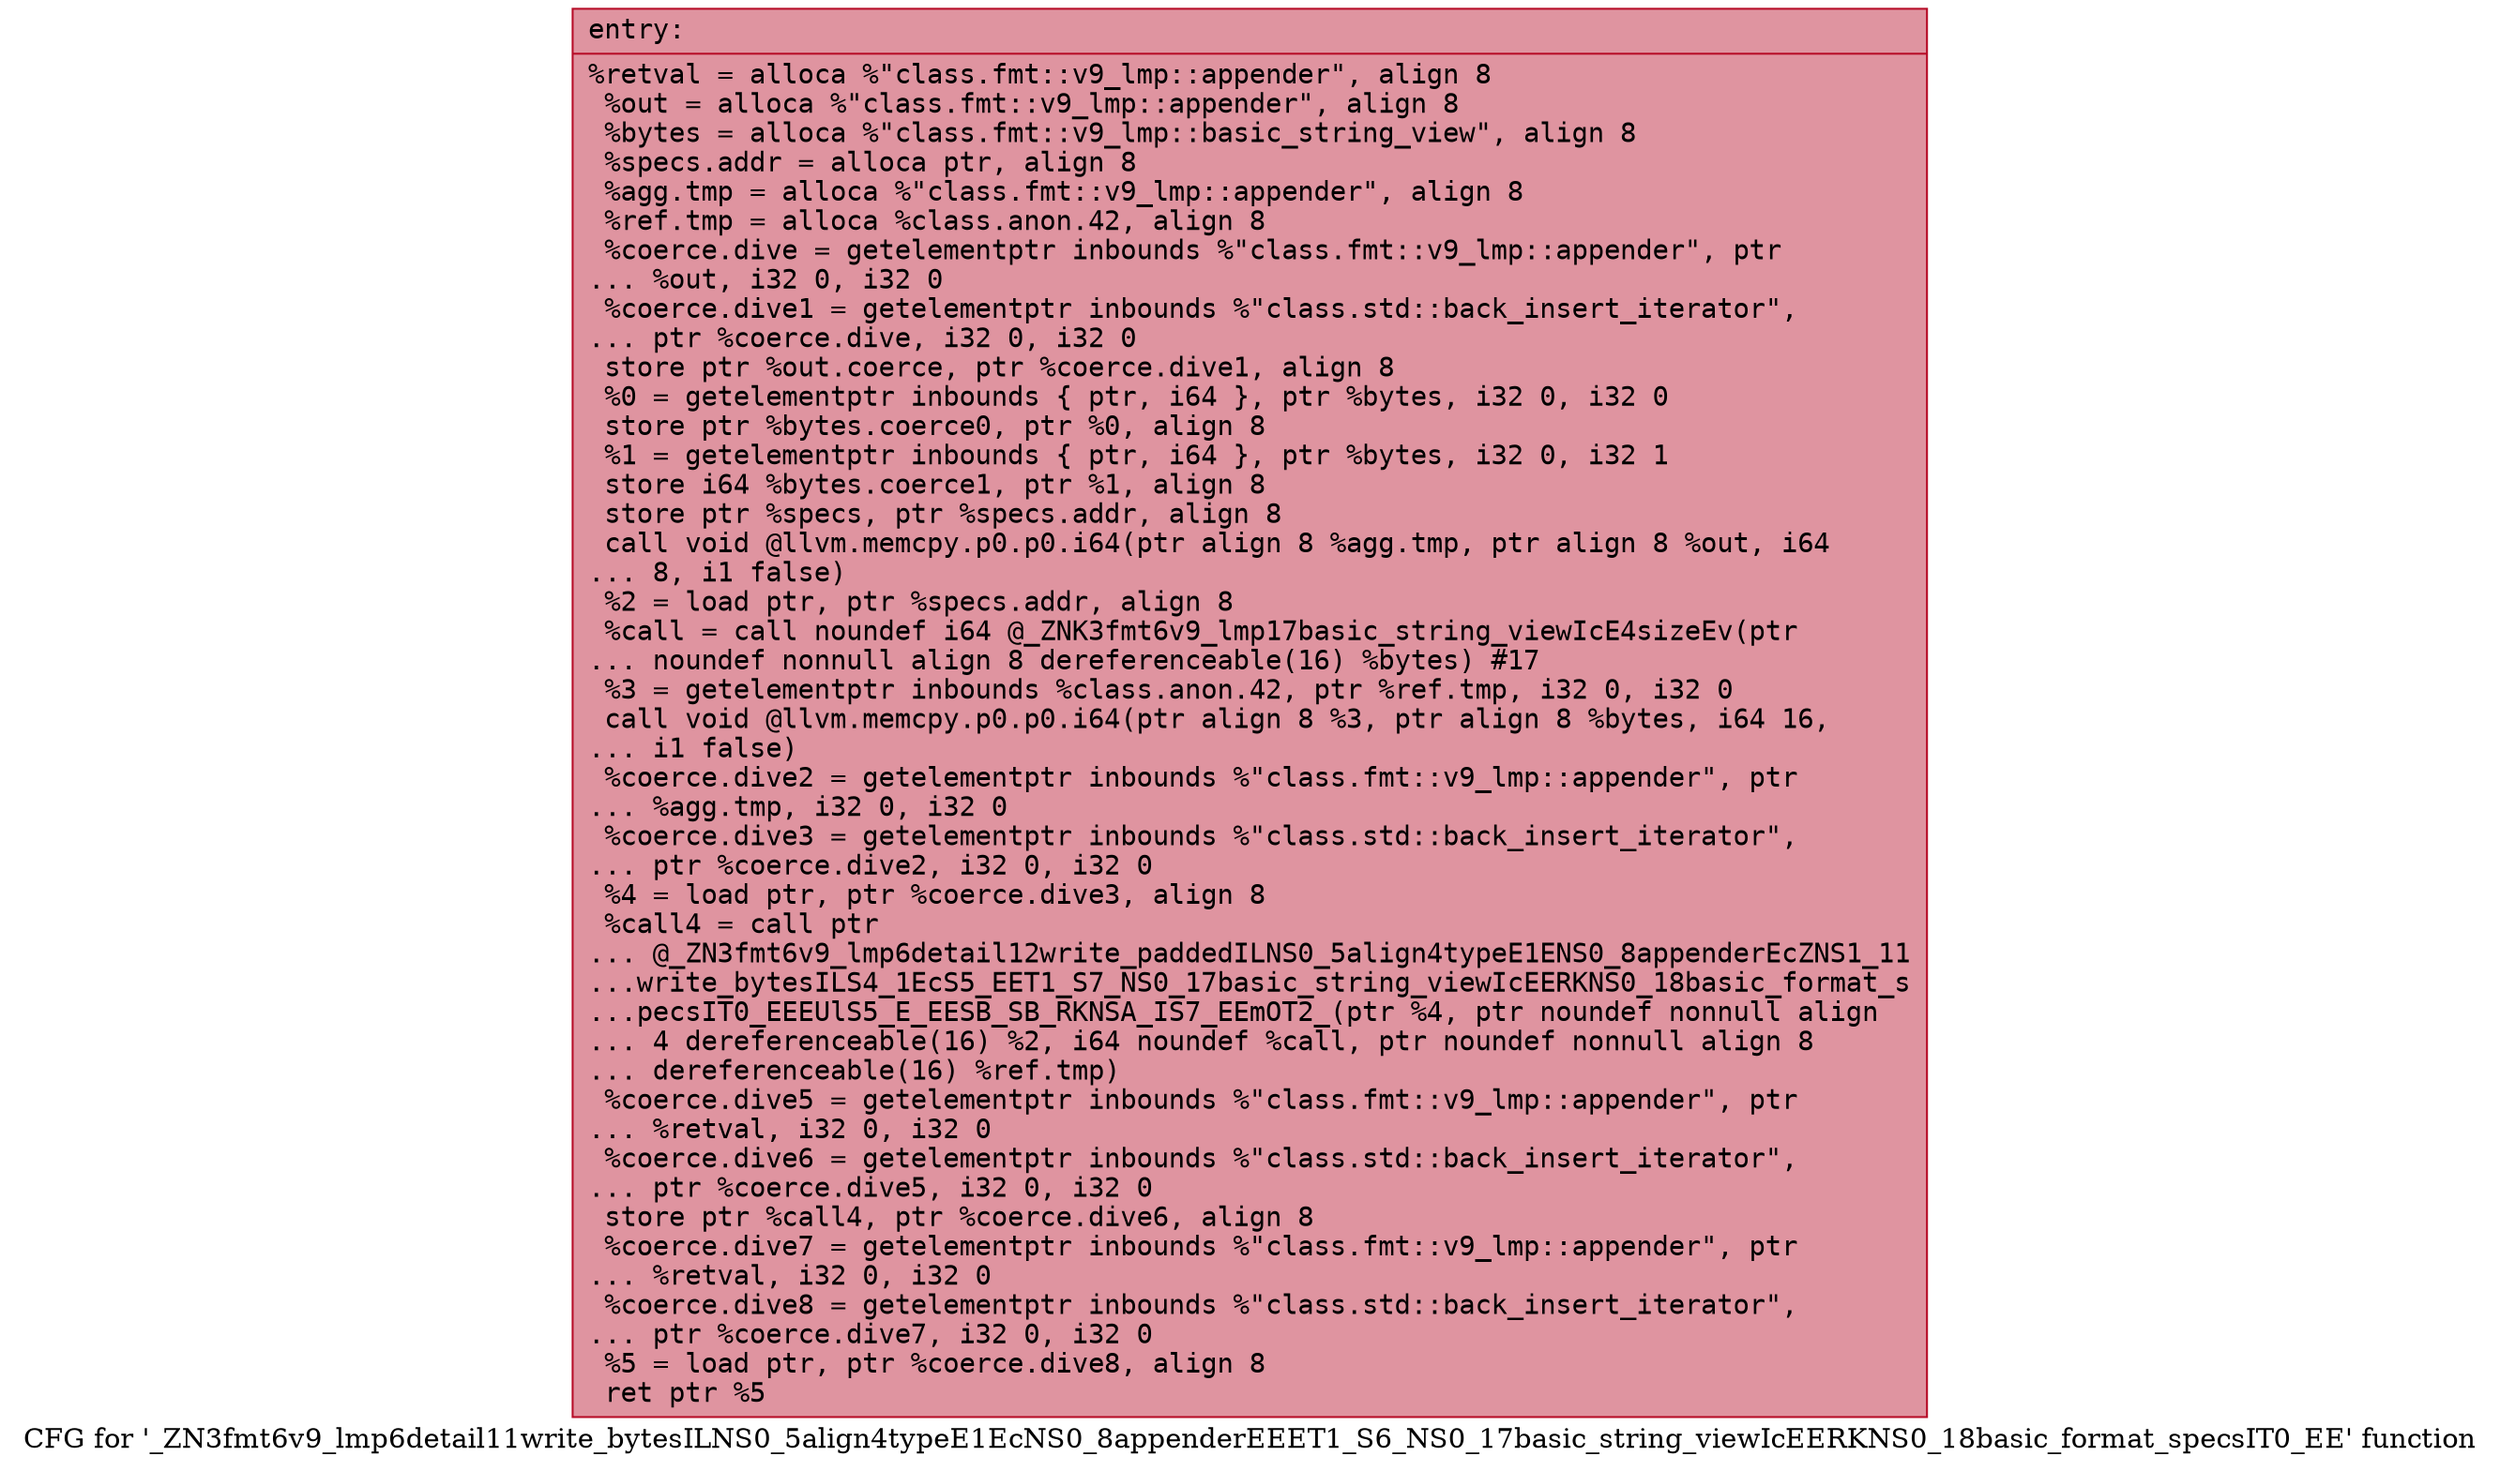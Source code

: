 digraph "CFG for '_ZN3fmt6v9_lmp6detail11write_bytesILNS0_5align4typeE1EcNS0_8appenderEEET1_S6_NS0_17basic_string_viewIcEERKNS0_18basic_format_specsIT0_EE' function" {
	label="CFG for '_ZN3fmt6v9_lmp6detail11write_bytesILNS0_5align4typeE1EcNS0_8appenderEEET1_S6_NS0_17basic_string_viewIcEERKNS0_18basic_format_specsIT0_EE' function";

	Node0x55fec30e1b20 [shape=record,color="#b70d28ff", style=filled, fillcolor="#b70d2870" fontname="Courier",label="{entry:\l|  %retval = alloca %\"class.fmt::v9_lmp::appender\", align 8\l  %out = alloca %\"class.fmt::v9_lmp::appender\", align 8\l  %bytes = alloca %\"class.fmt::v9_lmp::basic_string_view\", align 8\l  %specs.addr = alloca ptr, align 8\l  %agg.tmp = alloca %\"class.fmt::v9_lmp::appender\", align 8\l  %ref.tmp = alloca %class.anon.42, align 8\l  %coerce.dive = getelementptr inbounds %\"class.fmt::v9_lmp::appender\", ptr\l... %out, i32 0, i32 0\l  %coerce.dive1 = getelementptr inbounds %\"class.std::back_insert_iterator\",\l... ptr %coerce.dive, i32 0, i32 0\l  store ptr %out.coerce, ptr %coerce.dive1, align 8\l  %0 = getelementptr inbounds \{ ptr, i64 \}, ptr %bytes, i32 0, i32 0\l  store ptr %bytes.coerce0, ptr %0, align 8\l  %1 = getelementptr inbounds \{ ptr, i64 \}, ptr %bytes, i32 0, i32 1\l  store i64 %bytes.coerce1, ptr %1, align 8\l  store ptr %specs, ptr %specs.addr, align 8\l  call void @llvm.memcpy.p0.p0.i64(ptr align 8 %agg.tmp, ptr align 8 %out, i64\l... 8, i1 false)\l  %2 = load ptr, ptr %specs.addr, align 8\l  %call = call noundef i64 @_ZNK3fmt6v9_lmp17basic_string_viewIcE4sizeEv(ptr\l... noundef nonnull align 8 dereferenceable(16) %bytes) #17\l  %3 = getelementptr inbounds %class.anon.42, ptr %ref.tmp, i32 0, i32 0\l  call void @llvm.memcpy.p0.p0.i64(ptr align 8 %3, ptr align 8 %bytes, i64 16,\l... i1 false)\l  %coerce.dive2 = getelementptr inbounds %\"class.fmt::v9_lmp::appender\", ptr\l... %agg.tmp, i32 0, i32 0\l  %coerce.dive3 = getelementptr inbounds %\"class.std::back_insert_iterator\",\l... ptr %coerce.dive2, i32 0, i32 0\l  %4 = load ptr, ptr %coerce.dive3, align 8\l  %call4 = call ptr\l... @_ZN3fmt6v9_lmp6detail12write_paddedILNS0_5align4typeE1ENS0_8appenderEcZNS1_11\l...write_bytesILS4_1EcS5_EET1_S7_NS0_17basic_string_viewIcEERKNS0_18basic_format_s\l...pecsIT0_EEEUlS5_E_EESB_SB_RKNSA_IS7_EEmOT2_(ptr %4, ptr noundef nonnull align\l... 4 dereferenceable(16) %2, i64 noundef %call, ptr noundef nonnull align 8\l... dereferenceable(16) %ref.tmp)\l  %coerce.dive5 = getelementptr inbounds %\"class.fmt::v9_lmp::appender\", ptr\l... %retval, i32 0, i32 0\l  %coerce.dive6 = getelementptr inbounds %\"class.std::back_insert_iterator\",\l... ptr %coerce.dive5, i32 0, i32 0\l  store ptr %call4, ptr %coerce.dive6, align 8\l  %coerce.dive7 = getelementptr inbounds %\"class.fmt::v9_lmp::appender\", ptr\l... %retval, i32 0, i32 0\l  %coerce.dive8 = getelementptr inbounds %\"class.std::back_insert_iterator\",\l... ptr %coerce.dive7, i32 0, i32 0\l  %5 = load ptr, ptr %coerce.dive8, align 8\l  ret ptr %5\l}"];
}
